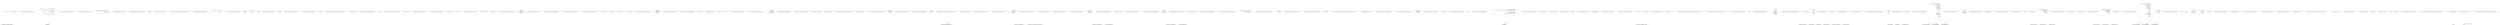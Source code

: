 digraph  {
n162 [label=json, span=""];
n0 [cluster="Newtonsoft.Json.Tests.Converters.StringEnumConverterTests.NamedEnumDuplicateTest()", label="Entry Newtonsoft.Json.Tests.Converters.StringEnumConverterTests.NamedEnumDuplicateTest()", span="104-104"];
n1 [cluster="Newtonsoft.Json.Tests.Converters.StringEnumConverterTests.NamedEnumDuplicateTest()", label="ExceptionAssert.Throws<Exception>(''Enum name 'Third' already exists on enum 'NamedEnumDuplicate'.'',\r\n                () =>\r\n                {\r\n                    EnumContainer<NamedEnumDuplicate> c = new EnumContainer<NamedEnumDuplicate>\r\n                    {\r\n                        Enum = NamedEnumDuplicate.First\r\n                    };\r\n\r\n                    JsonConvert.SerializeObject(c, Formatting.Indented, new StringEnumConverter());\r\n                })", span="106-115"];
n2 [cluster="Newtonsoft.Json.Tests.Converters.StringEnumConverterTests.NamedEnumDuplicateTest()", label="Exit Newtonsoft.Json.Tests.Converters.StringEnumConverterTests.NamedEnumDuplicateTest()", span="104-104"];
n3 [cluster="Newtonsoft.Json.Tests.ExceptionAssert.Throws<TException>(string, System.Action)", label="Entry Newtonsoft.Json.Tests.ExceptionAssert.Throws<TException>(string, System.Action)", span="175-175"];
n4 [cluster="lambda expression", label="Entry lambda expression", span="107-115"];
n5 [cluster="lambda expression", label="EnumContainer<NamedEnumDuplicate> c = new EnumContainer<NamedEnumDuplicate>\r\n                    {\r\n                        Enum = NamedEnumDuplicate.First\r\n                    }", span="109-112"];
n6 [cluster="lambda expression", label="JsonConvert.SerializeObject(c, Formatting.Indented, new StringEnumConverter())", span="114-114"];
n8 [cluster="Newtonsoft.Json.Tests.Converters.StringEnumConverterTests.EnumContainer<T>.EnumContainer()", label="Entry Newtonsoft.Json.Tests.Converters.StringEnumConverterTests.EnumContainer<T>.EnumContainer()", span="54-54"];
n7 [cluster="lambda expression", label="Exit lambda expression", span="107-115"];
n9 [cluster="Newtonsoft.Json.Converters.StringEnumConverter.StringEnumConverter()", label="Entry Newtonsoft.Json.Converters.StringEnumConverter.StringEnumConverter()", span="62-62"];
n10 [cluster="Newtonsoft.Json.JsonConvert.SerializeObject(object, Newtonsoft.Json.Formatting, params Newtonsoft.Json.JsonConverter[])", label="Entry Newtonsoft.Json.JsonConvert.SerializeObject(object, Newtonsoft.Json.Formatting, params Newtonsoft.Json.JsonConverter[])", span="539-539"];
n11 [cluster="Newtonsoft.Json.Tests.Converters.StringEnumConverterTests.SerializeNameEnumTest()", label="Entry Newtonsoft.Json.Tests.Converters.StringEnumConverterTests.SerializeNameEnumTest()", span="119-119"];
n12 [cluster="Newtonsoft.Json.Tests.Converters.StringEnumConverterTests.SerializeNameEnumTest()", label="EnumContainer<NamedEnum> c = new EnumContainer<NamedEnum>\r\n            {\r\n                Enum = NamedEnum.First\r\n            }", span="121-124"];
n13 [cluster="Newtonsoft.Json.Tests.Converters.StringEnumConverterTests.SerializeNameEnumTest()", label="string json = JsonConvert.SerializeObject(c, Formatting.Indented, new StringEnumConverter())", span="126-126"];
n14 [cluster="Newtonsoft.Json.Tests.Converters.StringEnumConverterTests.SerializeNameEnumTest()", label="Assert.AreEqual(@''{\r\n  ''''Enum'''': ''''@first''''\r\n}'', json)", span="127-129"];
n15 [cluster="Newtonsoft.Json.Tests.Converters.StringEnumConverterTests.SerializeNameEnumTest()", label="c = new EnumContainer<NamedEnum>\r\n            {\r\n                Enum = NamedEnum.Third\r\n            }", span="131-134"];
n19 [cluster="Unk.AreEqual", label="Entry Unk.AreEqual", span=""];
n16 [cluster="Newtonsoft.Json.Tests.Converters.StringEnumConverterTests.SerializeNameEnumTest()", label="json = JsonConvert.SerializeObject(c, Formatting.Indented, new StringEnumConverter())", span="136-136"];
n17 [cluster="Newtonsoft.Json.Tests.Converters.StringEnumConverterTests.SerializeNameEnumTest()", label="Assert.AreEqual(@''{\r\n  ''''Enum'''': ''''Third''''\r\n}'', json)", span="137-139"];
n18 [cluster="Newtonsoft.Json.Tests.Converters.StringEnumConverterTests.SerializeNameEnumTest()", label="Exit Newtonsoft.Json.Tests.Converters.StringEnumConverterTests.SerializeNameEnumTest()", span="119-119"];
n20 [cluster="Newtonsoft.Json.Tests.Converters.StringEnumConverterTests.DeserializeNameEnumTest()", label="Entry Newtonsoft.Json.Tests.Converters.StringEnumConverterTests.DeserializeNameEnumTest()", span="143-143"];
n21 [cluster="Newtonsoft.Json.Tests.Converters.StringEnumConverterTests.DeserializeNameEnumTest()", label="string json = @''{\r\n  ''''Enum'''': ''''@first''''\r\n}''", span="145-147"];
n22 [cluster="Newtonsoft.Json.Tests.Converters.StringEnumConverterTests.DeserializeNameEnumTest()", label="EnumContainer<NamedEnum> c = JsonConvert.DeserializeObject<EnumContainer<NamedEnum>>(json, new StringEnumConverter())", span="149-149"];
n23 [cluster="Newtonsoft.Json.Tests.Converters.StringEnumConverterTests.DeserializeNameEnumTest()", label="Assert.AreEqual(NamedEnum.First, c.Enum)", span="150-150"];
n28 [cluster="Newtonsoft.Json.JsonConvert.DeserializeObject<T>(string, params Newtonsoft.Json.JsonConverter[])", label="Entry Newtonsoft.Json.JsonConvert.DeserializeObject<T>(string, params Newtonsoft.Json.JsonConverter[])", span="771-771"];
n24 [cluster="Newtonsoft.Json.Tests.Converters.StringEnumConverterTests.DeserializeNameEnumTest()", label="json = @''{\r\n  ''''Enum'''': ''''Third''''\r\n}''", span="152-154"];
n25 [cluster="Newtonsoft.Json.Tests.Converters.StringEnumConverterTests.DeserializeNameEnumTest()", label="c = JsonConvert.DeserializeObject<EnumContainer<NamedEnum>>(json, new StringEnumConverter())", span="156-156"];
n26 [cluster="Newtonsoft.Json.Tests.Converters.StringEnumConverterTests.DeserializeNameEnumTest()", label="Assert.AreEqual(NamedEnum.Third, c.Enum)", span="157-157"];
n27 [cluster="Newtonsoft.Json.Tests.Converters.StringEnumConverterTests.DeserializeNameEnumTest()", label="Exit Newtonsoft.Json.Tests.Converters.StringEnumConverterTests.DeserializeNameEnumTest()", span="143-143"];
n29 [cluster="Newtonsoft.Json.Tests.Converters.StringEnumConverterTests.SerializeEnumClass()", label="Entry Newtonsoft.Json.Tests.Converters.StringEnumConverterTests.SerializeEnumClass()", span="162-162"];
n30 [cluster="Newtonsoft.Json.Tests.Converters.StringEnumConverterTests.SerializeEnumClass()", label="EnumClass enumClass = new EnumClass()", span="164-164"];
n31 [cluster="Newtonsoft.Json.Tests.Converters.StringEnumConverterTests.SerializeEnumClass()", label="enumClass.StoreColor = StoreColor.Red", span="165-165"];
n37 [cluster="Newtonsoft.Json.Tests.Converters.StringEnumConverterTests.EnumClass.EnumClass()", label="Entry Newtonsoft.Json.Tests.Converters.StringEnumConverterTests.EnumClass.EnumClass()", span="47-47"];
n32 [cluster="Newtonsoft.Json.Tests.Converters.StringEnumConverterTests.SerializeEnumClass()", label="enumClass.NullableStoreColor1 = StoreColor.White", span="166-166"];
n33 [cluster="Newtonsoft.Json.Tests.Converters.StringEnumConverterTests.SerializeEnumClass()", label="enumClass.NullableStoreColor2 = null", span="167-167"];
n34 [cluster="Newtonsoft.Json.Tests.Converters.StringEnumConverterTests.SerializeEnumClass()", label="string json = JsonConvert.SerializeObject(enumClass, Formatting.Indented, new StringEnumConverter())", span="169-169"];
n35 [cluster="Newtonsoft.Json.Tests.Converters.StringEnumConverterTests.SerializeEnumClass()", label="Assert.AreEqual(@''{\r\n  ''''StoreColor'''': ''''Red'''',\r\n  ''''NullableStoreColor1'''': ''''White'''',\r\n  ''''NullableStoreColor2'''': null\r\n}'', json)", span="171-175"];
n36 [cluster="Newtonsoft.Json.Tests.Converters.StringEnumConverterTests.SerializeEnumClass()", label="Exit Newtonsoft.Json.Tests.Converters.StringEnumConverterTests.SerializeEnumClass()", span="162-162"];
n38 [cluster="Newtonsoft.Json.Tests.Converters.StringEnumConverterTests.SerializeEnumClassWithCamelCase()", label="Entry Newtonsoft.Json.Tests.Converters.StringEnumConverterTests.SerializeEnumClassWithCamelCase()", span="179-179"];
n45 [cluster="Newtonsoft.Json.Tests.Converters.StringEnumConverterTests.SerializeEnumClassWithCamelCase()", label="Exit Newtonsoft.Json.Tests.Converters.StringEnumConverterTests.SerializeEnumClassWithCamelCase()", span="179-179"];
n46 [cluster="Newtonsoft.Json.Tests.Converters.StringEnumConverterTests.SerializeEnumClassUndefined()", label="Entry Newtonsoft.Json.Tests.Converters.StringEnumConverterTests.SerializeEnumClassUndefined()", span="196-196"];
n47 [cluster="Newtonsoft.Json.Tests.Converters.StringEnumConverterTests.SerializeEnumClassUndefined()", label="EnumClass enumClass = new EnumClass()", span="198-198"];
n48 [cluster="Newtonsoft.Json.Tests.Converters.StringEnumConverterTests.SerializeEnumClassUndefined()", label="enumClass.StoreColor = (StoreColor)1000", span="199-199"];
n49 [cluster="Newtonsoft.Json.Tests.Converters.StringEnumConverterTests.SerializeEnumClassUndefined()", label="enumClass.NullableStoreColor1 = (StoreColor)1000", span="200-200"];
n50 [cluster="Newtonsoft.Json.Tests.Converters.StringEnumConverterTests.SerializeEnumClassUndefined()", label="enumClass.NullableStoreColor2 = null", span="201-201"];
n51 [cluster="Newtonsoft.Json.Tests.Converters.StringEnumConverterTests.SerializeEnumClassUndefined()", label="string json = JsonConvert.SerializeObject(enumClass, Formatting.Indented, new StringEnumConverter())", span="203-203"];
n52 [cluster="Newtonsoft.Json.Tests.Converters.StringEnumConverterTests.SerializeEnumClassUndefined()", label="Assert.AreEqual(@''{\r\n  ''''StoreColor'''': 1000,\r\n  ''''NullableStoreColor1'''': 1000,\r\n  ''''NullableStoreColor2'''': null\r\n}'', json)", span="205-209"];
n53 [cluster="Newtonsoft.Json.Tests.Converters.StringEnumConverterTests.SerializeEnumClassUndefined()", label="Exit Newtonsoft.Json.Tests.Converters.StringEnumConverterTests.SerializeEnumClassUndefined()", span="196-196"];
n54 [cluster="Newtonsoft.Json.Tests.Converters.StringEnumConverterTests.SerializeFlagEnum()", label="Entry Newtonsoft.Json.Tests.Converters.StringEnumConverterTests.SerializeFlagEnum()", span="213-213"];
n55 [cluster="Newtonsoft.Json.Tests.Converters.StringEnumConverterTests.SerializeFlagEnum()", label="EnumClass enumClass = new EnumClass()", span="215-215"];
n56 [cluster="Newtonsoft.Json.Tests.Converters.StringEnumConverterTests.SerializeFlagEnum()", label="enumClass.StoreColor = StoreColor.Red | StoreColor.White", span="216-216"];
n57 [cluster="Newtonsoft.Json.Tests.Converters.StringEnumConverterTests.SerializeFlagEnum()", label="enumClass.NullableStoreColor1 = StoreColor.White & StoreColor.Yellow", span="217-217"];
n58 [cluster="Newtonsoft.Json.Tests.Converters.StringEnumConverterTests.SerializeFlagEnum()", label="enumClass.NullableStoreColor2 = StoreColor.Red | StoreColor.White | StoreColor.Black", span="218-218"];
n59 [cluster="Newtonsoft.Json.Tests.Converters.StringEnumConverterTests.SerializeFlagEnum()", label="string json = JsonConvert.SerializeObject(enumClass, Formatting.Indented, new StringEnumConverter())", span="220-220"];
n60 [cluster="Newtonsoft.Json.Tests.Converters.StringEnumConverterTests.SerializeFlagEnum()", label="Assert.AreEqual(@''{\r\n  ''''StoreColor'''': ''''Red, White'''',\r\n  ''''NullableStoreColor1'''': 0,\r\n  ''''NullableStoreColor2'''': ''''Black, Red, White''''\r\n}'', json)", span="222-226"];
n61 [cluster="Newtonsoft.Json.Tests.Converters.StringEnumConverterTests.SerializeFlagEnum()", label="Exit Newtonsoft.Json.Tests.Converters.StringEnumConverterTests.SerializeFlagEnum()", span="213-213"];
n62 [cluster="Newtonsoft.Json.Tests.Converters.StringEnumConverterTests.SerializeNegativeEnum()", label="Entry Newtonsoft.Json.Tests.Converters.StringEnumConverterTests.SerializeNegativeEnum()", span="230-230"];
n63 [cluster="Newtonsoft.Json.Tests.Converters.StringEnumConverterTests.SerializeNegativeEnum()", label="NegativeEnumClass negativeEnumClass = new NegativeEnumClass()", span="232-232"];
n64 [cluster="Newtonsoft.Json.Tests.Converters.StringEnumConverterTests.SerializeNegativeEnum()", label="negativeEnumClass.Value1 = NegativeEnum.Negative", span="233-233"];
n69 [cluster="Newtonsoft.Json.Tests.Converters.StringEnumConverterTests.NegativeEnumClass.NegativeEnumClass()", label="Entry Newtonsoft.Json.Tests.Converters.StringEnumConverterTests.NegativeEnumClass.NegativeEnumClass()", span="96-96"];
n65 [cluster="Newtonsoft.Json.Tests.Converters.StringEnumConverterTests.SerializeNegativeEnum()", label="negativeEnumClass.Value2 = (NegativeEnum)int.MinValue", span="234-234"];
n66 [cluster="Newtonsoft.Json.Tests.Converters.StringEnumConverterTests.SerializeNegativeEnum()", label="string json = JsonConvert.SerializeObject(negativeEnumClass, Formatting.Indented, new StringEnumConverter())", span="236-236"];
n67 [cluster="Newtonsoft.Json.Tests.Converters.StringEnumConverterTests.SerializeNegativeEnum()", label="Assert.AreEqual(@''{\r\n  ''''Value1'''': ''''Negative'''',\r\n  ''''Value2'''': -2147483648\r\n}'', json)", span="238-241"];
n68 [cluster="Newtonsoft.Json.Tests.Converters.StringEnumConverterTests.SerializeNegativeEnum()", label="Exit Newtonsoft.Json.Tests.Converters.StringEnumConverterTests.SerializeNegativeEnum()", span="230-230"];
n70 [cluster="Newtonsoft.Json.Tests.Converters.StringEnumConverterTests.DeserializeNegativeEnum()", label="Entry Newtonsoft.Json.Tests.Converters.StringEnumConverterTests.DeserializeNegativeEnum()", span="245-245"];
n71 [cluster="Newtonsoft.Json.Tests.Converters.StringEnumConverterTests.DeserializeNegativeEnum()", label="string json = @''{\r\n  ''''Value1'''': ''''Negative'''',\r\n  ''''Value2'''': -2147483648\r\n}''", span="247-250"];
n72 [cluster="Newtonsoft.Json.Tests.Converters.StringEnumConverterTests.DeserializeNegativeEnum()", label="NegativeEnumClass negativeEnumClass = JsonConvert.DeserializeObject<NegativeEnumClass>(json, new StringEnumConverter())", span="252-252"];
n73 [cluster="Newtonsoft.Json.Tests.Converters.StringEnumConverterTests.DeserializeNegativeEnum()", label="Assert.AreEqual(NegativeEnum.Negative, negativeEnumClass.Value1)", span="254-254"];
n74 [cluster="Newtonsoft.Json.Tests.Converters.StringEnumConverterTests.DeserializeNegativeEnum()", label="Assert.AreEqual((NegativeEnum)int.MinValue, negativeEnumClass.Value2)", span="255-255"];
n75 [cluster="Newtonsoft.Json.Tests.Converters.StringEnumConverterTests.DeserializeNegativeEnum()", label="Exit Newtonsoft.Json.Tests.Converters.StringEnumConverterTests.DeserializeNegativeEnum()", span="245-245"];
n76 [cluster="Newtonsoft.Json.Tests.Converters.StringEnumConverterTests.DeserializeFlagEnum()", label="Entry Newtonsoft.Json.Tests.Converters.StringEnumConverterTests.DeserializeFlagEnum()", span="259-259"];
n77 [cluster="Newtonsoft.Json.Tests.Converters.StringEnumConverterTests.DeserializeFlagEnum()", label="string json = @''{\r\n  ''''StoreColor'''': ''''Red, White'''',\r\n  ''''NullableStoreColor1'''': 0,\r\n  ''''NullableStoreColor2'''': ''''black, Red, White''''\r\n}''", span="261-265"];
n78 [cluster="Newtonsoft.Json.Tests.Converters.StringEnumConverterTests.DeserializeFlagEnum()", label="EnumClass enumClass = JsonConvert.DeserializeObject<EnumClass>(json, new StringEnumConverter())", span="267-267"];
n79 [cluster="Newtonsoft.Json.Tests.Converters.StringEnumConverterTests.DeserializeFlagEnum()", label="Assert.AreEqual(StoreColor.Red | StoreColor.White, enumClass.StoreColor)", span="269-269"];
n80 [cluster="Newtonsoft.Json.Tests.Converters.StringEnumConverterTests.DeserializeFlagEnum()", label="Assert.AreEqual((StoreColor)0, enumClass.NullableStoreColor1)", span="270-270"];
n81 [cluster="Newtonsoft.Json.Tests.Converters.StringEnumConverterTests.DeserializeFlagEnum()", label="Assert.AreEqual(StoreColor.Red | StoreColor.White | StoreColor.Black, enumClass.NullableStoreColor2)", span="271-271"];
n82 [cluster="Newtonsoft.Json.Tests.Converters.StringEnumConverterTests.DeserializeFlagEnum()", label="Exit Newtonsoft.Json.Tests.Converters.StringEnumConverterTests.DeserializeFlagEnum()", span="259-259"];
n83 [cluster="Newtonsoft.Json.Tests.Converters.StringEnumConverterTests.DeserializeEnumClass()", label="Entry Newtonsoft.Json.Tests.Converters.StringEnumConverterTests.DeserializeEnumClass()", span="275-275"];
n84 [cluster="Newtonsoft.Json.Tests.Converters.StringEnumConverterTests.DeserializeEnumClass()", label="string json = @''{\r\n  ''''StoreColor'''': ''''Red'''',\r\n  ''''NullableStoreColor1'''': ''''White'''',\r\n  ''''NullableStoreColor2'''': null\r\n}''", span="277-281"];
n85 [cluster="Newtonsoft.Json.Tests.Converters.StringEnumConverterTests.DeserializeEnumClass()", label="EnumClass enumClass = JsonConvert.DeserializeObject<EnumClass>(json, new StringEnumConverter())", span="283-283"];
n86 [cluster="Newtonsoft.Json.Tests.Converters.StringEnumConverterTests.DeserializeEnumClass()", label="Assert.AreEqual(StoreColor.Red, enumClass.StoreColor)", span="285-285"];
n87 [cluster="Newtonsoft.Json.Tests.Converters.StringEnumConverterTests.DeserializeEnumClass()", label="Assert.AreEqual(StoreColor.White, enumClass.NullableStoreColor1)", span="286-286"];
n88 [cluster="Newtonsoft.Json.Tests.Converters.StringEnumConverterTests.DeserializeEnumClass()", label="Assert.AreEqual(null, enumClass.NullableStoreColor2)", span="287-287"];
n89 [cluster="Newtonsoft.Json.Tests.Converters.StringEnumConverterTests.DeserializeEnumClass()", label="Exit Newtonsoft.Json.Tests.Converters.StringEnumConverterTests.DeserializeEnumClass()", span="275-275"];
n90 [cluster="Newtonsoft.Json.Tests.Converters.StringEnumConverterTests.DeserializeEnumClassUndefined()", label="Entry Newtonsoft.Json.Tests.Converters.StringEnumConverterTests.DeserializeEnumClassUndefined()", span="291-291"];
n91 [cluster="Newtonsoft.Json.Tests.Converters.StringEnumConverterTests.DeserializeEnumClassUndefined()", label="string json = @''{\r\n  ''''StoreColor'''': 1000,\r\n  ''''NullableStoreColor1'''': 1000,\r\n  ''''NullableStoreColor2'''': null\r\n}''", span="293-297"];
n92 [cluster="Newtonsoft.Json.Tests.Converters.StringEnumConverterTests.DeserializeEnumClassUndefined()", label="EnumClass enumClass = JsonConvert.DeserializeObject<EnumClass>(json, new StringEnumConverter())", span="299-299"];
n93 [cluster="Newtonsoft.Json.Tests.Converters.StringEnumConverterTests.DeserializeEnumClassUndefined()", label="Assert.AreEqual((StoreColor)1000, enumClass.StoreColor)", span="301-301"];
n94 [cluster="Newtonsoft.Json.Tests.Converters.StringEnumConverterTests.DeserializeEnumClassUndefined()", label="Assert.AreEqual((StoreColor)1000, enumClass.NullableStoreColor1)", span="302-302"];
n95 [cluster="Newtonsoft.Json.Tests.Converters.StringEnumConverterTests.DeserializeEnumClassUndefined()", label="Assert.AreEqual(null, enumClass.NullableStoreColor2)", span="303-303"];
n96 [cluster="Newtonsoft.Json.Tests.Converters.StringEnumConverterTests.DeserializeEnumClassUndefined()", label="Exit Newtonsoft.Json.Tests.Converters.StringEnumConverterTests.DeserializeEnumClassUndefined()", span="291-291"];
n97 [cluster="Newtonsoft.Json.Tests.Converters.StringEnumConverterTests.CamelCaseTextFlagEnumSerialization()", label="Entry Newtonsoft.Json.Tests.Converters.StringEnumConverterTests.CamelCaseTextFlagEnumSerialization()", span="307-307"];
n98 [cluster="Newtonsoft.Json.Tests.Converters.StringEnumConverterTests.CamelCaseTextFlagEnumSerialization()", label="EnumContainer<FlagsTestEnum> c = new EnumContainer<FlagsTestEnum>\r\n            {\r\n                Enum = FlagsTestEnum.First | FlagsTestEnum.Second\r\n            }", span="309-312"];
n99 [cluster="Newtonsoft.Json.Tests.Converters.StringEnumConverterTests.CamelCaseTextFlagEnumSerialization()", label="string json = JsonConvert.SerializeObject(c, Formatting.Indented, new StringEnumConverter { CamelCaseText = true })", span="314-314"];
n100 [cluster="Newtonsoft.Json.Tests.Converters.StringEnumConverterTests.CamelCaseTextFlagEnumSerialization()", label="Assert.AreEqual(@''{\r\n  ''''Enum'''': ''''first, second''''\r\n}'', json)", span="315-317"];
n101 [cluster="Newtonsoft.Json.Tests.Converters.StringEnumConverterTests.CamelCaseTextFlagEnumSerialization()", label="Exit Newtonsoft.Json.Tests.Converters.StringEnumConverterTests.CamelCaseTextFlagEnumSerialization()", span="307-307"];
n102 [cluster="Newtonsoft.Json.Tests.Converters.StringEnumConverterTests.CamelCaseTextFlagEnumDeserialization()", label="Entry Newtonsoft.Json.Tests.Converters.StringEnumConverterTests.CamelCaseTextFlagEnumDeserialization()", span="321-321"];
n103 [cluster="Newtonsoft.Json.Tests.Converters.StringEnumConverterTests.CamelCaseTextFlagEnumDeserialization()", label="string json = @''{\r\n  ''''Enum'''': ''''first, second''''\r\n}''", span="323-325"];
n104 [cluster="Newtonsoft.Json.Tests.Converters.StringEnumConverterTests.CamelCaseTextFlagEnumDeserialization()", label="EnumContainer<FlagsTestEnum> c = JsonConvert.DeserializeObject<EnumContainer<FlagsTestEnum>>(json, new StringEnumConverter { CamelCaseText = true })", span="327-327"];
n105 [cluster="Newtonsoft.Json.Tests.Converters.StringEnumConverterTests.CamelCaseTextFlagEnumDeserialization()", label="Assert.AreEqual(FlagsTestEnum.First | FlagsTestEnum.Second, c.Enum)", span="328-328"];
n106 [cluster="Newtonsoft.Json.Tests.Converters.StringEnumConverterTests.CamelCaseTextFlagEnumDeserialization()", label="Exit Newtonsoft.Json.Tests.Converters.StringEnumConverterTests.CamelCaseTextFlagEnumDeserialization()", span="321-321"];
n107 [cluster="Newtonsoft.Json.Tests.Converters.StringEnumConverterTests.DeserializeEmptyStringIntoNullable()", label="Entry Newtonsoft.Json.Tests.Converters.StringEnumConverterTests.DeserializeEmptyStringIntoNullable()", span="332-332"];
n108 [cluster="Newtonsoft.Json.Tests.Converters.StringEnumConverterTests.DeserializeEmptyStringIntoNullable()", label="string json = @''{\r\n  ''''StoreColor'''': ''''Red'''',\r\n  ''''NullableStoreColor1'''': ''''White'''',\r\n  ''''NullableStoreColor2'''': ''''''''\r\n}''", span="334-338"];
n109 [cluster="Newtonsoft.Json.Tests.Converters.StringEnumConverterTests.DeserializeEmptyStringIntoNullable()", label="EnumClass c = JsonConvert.DeserializeObject<EnumClass>(json, new StringEnumConverter())", span="340-340"];
n110 [cluster="Newtonsoft.Json.Tests.Converters.StringEnumConverterTests.DeserializeEmptyStringIntoNullable()", label="Assert.IsNull(c.NullableStoreColor2)", span="341-341"];
n111 [cluster="Newtonsoft.Json.Tests.Converters.StringEnumConverterTests.DeserializeEmptyStringIntoNullable()", label="Exit Newtonsoft.Json.Tests.Converters.StringEnumConverterTests.DeserializeEmptyStringIntoNullable()", span="332-332"];
n112 [cluster="Unk.IsNull", label="Entry Unk.IsNull", span=""];
n113 [cluster="Newtonsoft.Json.Tests.Converters.StringEnumConverterTests.DeserializeInvalidString()", label="Entry Newtonsoft.Json.Tests.Converters.StringEnumConverterTests.DeserializeInvalidString()", span="345-345"];
n114 [cluster="Newtonsoft.Json.Tests.Converters.StringEnumConverterTests.DeserializeInvalidString()", label="string json = ''{ \''Value\'' : \''Three\'' }''", span="347-347"];
n115 [cluster="Newtonsoft.Json.Tests.Converters.StringEnumConverterTests.DeserializeInvalidString()", label="ExceptionAssert.Throws<JsonSerializationException>(\r\n                @''Error converting value ''''Three'''' to type 'Newtonsoft.Json.Tests.Converters.StringEnumConverterTests+MyEnum'. Path 'Value', line 1, position 19.'',\r\n                () =>\r\n                {\r\n                    var serializer = new JsonSerializer();\r\n                    serializer.Converters.Add(new StringEnumConverter());\r\n                    serializer.Deserialize<Bucket>(new JsonTextReader(new StringReader(json)));\r\n                })", span="349-356"];
n120 [cluster="lambda expression", label="serializer.Deserialize<Bucket>(new JsonTextReader(new StringReader(json)))", span="355-355"];
n116 [cluster="Newtonsoft.Json.Tests.Converters.StringEnumConverterTests.DeserializeInvalidString()", label="Exit Newtonsoft.Json.Tests.Converters.StringEnumConverterTests.DeserializeInvalidString()", span="345-345"];
n117 [cluster="lambda expression", label="Entry lambda expression", span="351-356"];
n118 [cluster="lambda expression", label="var serializer = new JsonSerializer()", span="353-353"];
n119 [cluster="lambda expression", label="serializer.Converters.Add(new StringEnumConverter())", span="354-354"];
n122 [cluster="Newtonsoft.Json.JsonSerializer.JsonSerializer()", label="Entry Newtonsoft.Json.JsonSerializer.JsonSerializer()", span="418-418"];
n123 [cluster="System.Collections.ObjectModel.Collection<T>.Add(T)", label="Entry System.Collections.ObjectModel.Collection<T>.Add(T)", span="0-0"];
n121 [cluster="lambda expression", label="Exit lambda expression", span="351-356"];
n124 [cluster="Newtonsoft.Json.JsonTextReader.JsonTextReader(System.IO.TextReader)", label="Entry Newtonsoft.Json.JsonTextReader.JsonTextReader(System.IO.TextReader)", span="73-73"];
n125 [cluster="System.IO.StringReader.StringReader(string)", label="Entry System.IO.StringReader.StringReader(string)", span="0-0"];
n126 [cluster="Newtonsoft.Json.JsonSerializer.Deserialize<T>(Newtonsoft.Json.JsonReader)", label="Entry Newtonsoft.Json.JsonSerializer.Deserialize<T>(Newtonsoft.Json.JsonReader)", span="638-638"];
n127 [cluster="Newtonsoft.Json.Tests.Converters.StringEnumConverterTests.DeserializeIntegerButNotAllowed()", label="Entry Newtonsoft.Json.Tests.Converters.StringEnumConverterTests.DeserializeIntegerButNotAllowed()", span="371-371"];
n128 [cluster="Newtonsoft.Json.Tests.Converters.StringEnumConverterTests.DeserializeIntegerButNotAllowed()", label="string json = ''{ \''Value\'' : 123 }''", span="373-373"];
n129 [cluster="Newtonsoft.Json.Tests.Converters.StringEnumConverterTests.DeserializeIntegerButNotAllowed()", label="var serializer = new JsonSerializer()", span="377-377"];
n131 [cluster="Newtonsoft.Json.Tests.Converters.StringEnumConverterTests.DeserializeIntegerButNotAllowed()", label="serializer.Deserialize<Bucket>(new JsonTextReader(new StringReader(json)))", span="379-379"];
n130 [cluster="Newtonsoft.Json.Tests.Converters.StringEnumConverterTests.DeserializeIntegerButNotAllowed()", label="serializer.Converters.Add(new StringEnumConverter { AllowIntegerValues = false })", span="378-378"];
n132 [cluster="Newtonsoft.Json.Tests.Converters.StringEnumConverterTests.DeserializeIntegerButNotAllowed()", label=JsonSerializationException, span="381-381"];
n136 [cluster="Newtonsoft.Json.Tests.Converters.StringEnumConverterTests.DeserializeIntegerButNotAllowed()", label="Assert.Fail()", span="389-389"];
n133 [cluster="Newtonsoft.Json.Tests.Converters.StringEnumConverterTests.DeserializeIntegerButNotAllowed()", label="Assert.AreEqual(''Error converting value 123 to type 'Newtonsoft.Json.Tests.Converters.StringEnumConverterTests+MyEnum'. Path 'Value', line 1, position 15.'', ex.Message)", span="383-383"];
n134 [cluster="Newtonsoft.Json.Tests.Converters.StringEnumConverterTests.DeserializeIntegerButNotAllowed()", label="Assert.AreEqual(@''Integer value 123 is not allowed. Path 'Value', line 1, position 15.'', ex.InnerException.Message)", span="384-384"];
n135 [cluster="Newtonsoft.Json.Tests.Converters.StringEnumConverterTests.DeserializeIntegerButNotAllowed()", label="return;", span="386-386"];
n137 [cluster="Newtonsoft.Json.Tests.Converters.StringEnumConverterTests.DeserializeIntegerButNotAllowed()", label="Exit Newtonsoft.Json.Tests.Converters.StringEnumConverterTests.DeserializeIntegerButNotAllowed()", span="371-371"];
n138 [cluster="Unk.Fail", label="Entry Unk.Fail", span=""];
n139 [cluster="Newtonsoft.Json.Tests.Converters.StringEnumConverterTests.EnumMemberPlusFlags()", label="Entry Newtonsoft.Json.Tests.Converters.StringEnumConverterTests.EnumMemberPlusFlags()", span="394-394"];
n140 [cluster="Newtonsoft.Json.Tests.Converters.StringEnumConverterTests.EnumMemberPlusFlags()", label="List<Foo> lfoo =\r\n                new List<Foo>\r\n                {\r\n                    Foo.Bat | Foo.SerializeAsBaz,\r\n                    Foo.FooBar,\r\n                    Foo.Bat,\r\n                    Foo.SerializeAsBaz,\r\n                    Foo.FooBar | Foo.SerializeAsBaz,\r\n                    (Foo)int.MaxValue\r\n                }", span="396-405"];
n141 [cluster="Newtonsoft.Json.Tests.Converters.StringEnumConverterTests.EnumMemberPlusFlags()", label="string json1 = JsonConvert.SerializeObject(lfoo, Formatting.Indented, new StringEnumConverter { CamelCaseText = true })", span="407-407"];
n160 [cluster="System.Collections.Generic.List<T>.List()", label="Entry System.Collections.Generic.List<T>.List()", span="0-0"];
n142 [cluster="Newtonsoft.Json.Tests.Converters.StringEnumConverterTests.EnumMemberPlusFlags()", label="Assert.AreEqual(@''[\r\n  ''''Bat, baz'''',\r\n  ''''foo_bar'''',\r\n  ''''Bat'''',\r\n  ''''baz'''',\r\n  ''''foo_bar, baz'''',\r\n  2147483647\r\n]'', json1)", span="409-416"];
n143 [cluster="Newtonsoft.Json.Tests.Converters.StringEnumConverterTests.EnumMemberPlusFlags()", label="IList<Foo> foos = JsonConvert.DeserializeObject<List<Foo>>(json1)", span="418-418"];
n144 [cluster="Newtonsoft.Json.Tests.Converters.StringEnumConverterTests.EnumMemberPlusFlags()", label="Assert.AreEqual(6, foos.Count)", span="420-420"];
n161 [cluster="Newtonsoft.Json.JsonConvert.DeserializeObject<T>(string)", label="Entry Newtonsoft.Json.JsonConvert.DeserializeObject<T>(string)", span="723-723"];
n145 [cluster="Newtonsoft.Json.Tests.Converters.StringEnumConverterTests.EnumMemberPlusFlags()", label="Assert.AreEqual(Foo.Bat | Foo.SerializeAsBaz, foos[0])", span="421-421"];
n146 [cluster="Newtonsoft.Json.Tests.Converters.StringEnumConverterTests.EnumMemberPlusFlags()", label="Assert.AreEqual(Foo.FooBar, foos[1])", span="422-422"];
n147 [cluster="Newtonsoft.Json.Tests.Converters.StringEnumConverterTests.EnumMemberPlusFlags()", label="Assert.AreEqual(Foo.Bat, foos[2])", span="423-423"];
n148 [cluster="Newtonsoft.Json.Tests.Converters.StringEnumConverterTests.EnumMemberPlusFlags()", label="Assert.AreEqual(Foo.SerializeAsBaz, foos[3])", span="424-424"];
n149 [cluster="Newtonsoft.Json.Tests.Converters.StringEnumConverterTests.EnumMemberPlusFlags()", label="Assert.AreEqual(Foo.FooBar | Foo.SerializeAsBaz, foos[4])", span="425-425"];
n150 [cluster="Newtonsoft.Json.Tests.Converters.StringEnumConverterTests.EnumMemberPlusFlags()", label="Assert.AreEqual((Foo)int.MaxValue, foos[5])", span="426-426"];
n151 [cluster="Newtonsoft.Json.Tests.Converters.StringEnumConverterTests.EnumMemberPlusFlags()", label="List<Bar> lbar = new List<Bar>() { Bar.FooBar, Bar.Bat, Bar.SerializeAsBaz }", span="428-428"];
n152 [cluster="Newtonsoft.Json.Tests.Converters.StringEnumConverterTests.EnumMemberPlusFlags()", label="string json2 = JsonConvert.SerializeObject(lbar, Formatting.Indented, new StringEnumConverter { CamelCaseText = true })", span="430-430"];
n153 [cluster="Newtonsoft.Json.Tests.Converters.StringEnumConverterTests.EnumMemberPlusFlags()", label="Assert.AreEqual(@''[\r\n  ''''foo_bar'''',\r\n  ''''Bat'''',\r\n  ''''baz''''\r\n]'', json2)", span="432-436"];
n154 [cluster="Newtonsoft.Json.Tests.Converters.StringEnumConverterTests.EnumMemberPlusFlags()", label="IList<Bar> bars = JsonConvert.DeserializeObject<List<Bar>>(json2)", span="438-438"];
n155 [cluster="Newtonsoft.Json.Tests.Converters.StringEnumConverterTests.EnumMemberPlusFlags()", label="Assert.AreEqual(3, bars.Count)", span="440-440"];
n156 [cluster="Newtonsoft.Json.Tests.Converters.StringEnumConverterTests.EnumMemberPlusFlags()", label="Assert.AreEqual(Bar.FooBar, bars[0])", span="441-441"];
n157 [cluster="Newtonsoft.Json.Tests.Converters.StringEnumConverterTests.EnumMemberPlusFlags()", label="Assert.AreEqual(Bar.Bat, bars[1])", span="442-442"];
n158 [cluster="Newtonsoft.Json.Tests.Converters.StringEnumConverterTests.EnumMemberPlusFlags()", label="Assert.AreEqual(Bar.SerializeAsBaz, bars[2])", span="443-443"];
n159 [cluster="Newtonsoft.Json.Tests.Converters.StringEnumConverterTests.EnumMemberPlusFlags()", label="Exit Newtonsoft.Json.Tests.Converters.StringEnumConverterTests.EnumMemberPlusFlags()", span="394-394"];
d1 [cluster="Newtonsoft.Json.Tests.Linq.JsonPath.QueryExpressionTests.AndExpressionTest()", color=green, community=0, label="CompositeExpression compositeExpression = new CompositeExpression\r\n            {\r\n                Operator = QueryOperator.And,\r\n                Expressions = new List<QueryExpression>\r\n                {\r\n                    new BooleanQueryExpression\r\n                    {\r\n                        Operator = QueryOperator.Exists,\r\n                        Path = new List<PathFilter>\r\n                        {\r\n                            new FieldFilter\r\n                            {\r\n                                Name = ''FirstName''\r\n                            }\r\n                        }\r\n                    },\r\n                    new BooleanQueryExpression\r\n                    {\r\n                        Operator = QueryOperator.Exists,\r\n                        Path = new List<PathFilter>\r\n                        {\r\n                            new FieldFilter\r\n                            {\r\n                                Name = ''LastName''\r\n                            }\r\n                        }\r\n                    }\r\n                }\r\n            }", prediction=0, span="51-79"];
d0 [cluster="Newtonsoft.Json.Tests.Linq.JsonPath.QueryExpressionTests.AndExpressionTest()", label="Entry Newtonsoft.Json.Tests.Linq.JsonPath.QueryExpressionTests.AndExpressionTest()", span="49-49"];
d2 [cluster="Newtonsoft.Json.Tests.Linq.JsonPath.QueryExpressionTests.AndExpressionTest()", label="JObject o1 = new JObject\r\n            {\r\n                { ''Title'', ''Title!'' },\r\n                { ''FirstName'', ''FirstName!'' },\r\n                { ''LastName'', ''LastName!'' }\r\n            }", span="81-86"];
d9 [cluster="Newtonsoft.Json.Linq.JsonPath.CompositeExpression.CompositeExpression()", label="Entry Newtonsoft.Json.Linq.JsonPath.CompositeExpression.CompositeExpression()", span="33-33"];
d10 [cluster="System.Collections.Generic.List<T>.List()", label="Entry System.Collections.Generic.List<T>.List()", span="0-0"];
d11 [cluster="Newtonsoft.Json.Linq.JsonPath.BooleanQueryExpression.BooleanQueryExpression()", label="Entry Newtonsoft.Json.Linq.JsonPath.BooleanQueryExpression.BooleanQueryExpression()", span="66-66"];
d12 [cluster="Newtonsoft.Json.Linq.JsonPath.FieldFilter.FieldFilter()", label="Entry Newtonsoft.Json.Linq.JsonPath.FieldFilter.FieldFilter()", span="6-6"];
d3 [cluster="Newtonsoft.Json.Tests.Linq.JsonPath.QueryExpressionTests.AndExpressionTest()", label="Assert.IsTrue(compositeExpression.IsMatch(o1))", span="88-88"];
d5 [cluster="Newtonsoft.Json.Tests.Linq.JsonPath.QueryExpressionTests.AndExpressionTest()", label="Assert.IsFalse(compositeExpression.IsMatch(o2))", span="96-96"];
d7 [cluster="Newtonsoft.Json.Tests.Linq.JsonPath.QueryExpressionTests.AndExpressionTest()", label="Assert.IsFalse(compositeExpression.IsMatch(o3))", span="103-103"];
d6 [cluster="Newtonsoft.Json.Tests.Linq.JsonPath.QueryExpressionTests.AndExpressionTest()", color=green, community=0, label="JObject o3 = new JObject\r\n            {\r\n                { ''Title'', ''Title!'' }\r\n            }", prediction=1, span="98-101"];
d13 [cluster="Newtonsoft.Json.Linq.JObject.JObject()", label="Entry Newtonsoft.Json.Linq.JObject.JObject()", span="88-88"];
d27 [cluster="Newtonsoft.Json.Tests.Linq.JsonPath.QueryExpressionTests.BooleanExpressionTest()", color=green, community=0, label="BooleanQueryExpression e1 = new BooleanQueryExpression\r\n            {\r\n                Operator = QueryOperator.LessThan,\r\n                Value = new JValue(3),\r\n                Path = new List<PathFilter>\r\n                {\r\n                    new ArrayIndexFilter()\r\n                }\r\n            }", prediction=2, span="167-175"];
d26 [cluster="Newtonsoft.Json.Tests.Linq.JsonPath.QueryExpressionTests.BooleanExpressionTest()", label="Entry Newtonsoft.Json.Tests.Linq.JsonPath.QueryExpressionTests.BooleanExpressionTest()", span="165-165"];
d28 [cluster="Newtonsoft.Json.Tests.Linq.JsonPath.QueryExpressionTests.BooleanExpressionTest()", label="Assert.IsTrue(e1.IsMatch(new JArray(1, 2, 3, 4, 5)))", span="177-177"];
d38 [cluster="Newtonsoft.Json.Linq.JValue.JValue(long)", label="Entry Newtonsoft.Json.Linq.JValue.JValue(long)", span="70-70"];
d39 [cluster="Newtonsoft.Json.Linq.JsonPath.ArrayIndexFilter.ArrayIndexFilter()", label="Entry Newtonsoft.Json.Linq.JsonPath.ArrayIndexFilter.ArrayIndexFilter()", span="6-6"];
d29 [cluster="Newtonsoft.Json.Tests.Linq.JsonPath.QueryExpressionTests.BooleanExpressionTest()", label="Assert.IsTrue(e1.IsMatch(new JArray(2, 3, 4, 5)))", span="178-178"];
d30 [cluster="Newtonsoft.Json.Tests.Linq.JsonPath.QueryExpressionTests.BooleanExpressionTest()", label="Assert.IsFalse(e1.IsMatch(new JArray(3, 4, 5)))", span="179-179"];
d31 [cluster="Newtonsoft.Json.Tests.Linq.JsonPath.QueryExpressionTests.BooleanExpressionTest()", label="Assert.IsFalse(e1.IsMatch(new JArray(4, 5)))", span="180-180"];
d32 [cluster="Newtonsoft.Json.Tests.Linq.JsonPath.QueryExpressionTests.BooleanExpressionTest()", color=green, community=0, label="BooleanQueryExpression e2 = new BooleanQueryExpression\r\n            {\r\n                Operator = QueryOperator.LessThanOrEquals,\r\n                Value = new JValue(3),\r\n                Path = new List<PathFilter>\r\n                {\r\n                    new ArrayIndexFilter()\r\n                }\r\n            }", prediction=3, span="182-190"];
d33 [cluster="Newtonsoft.Json.Tests.Linq.JsonPath.QueryExpressionTests.BooleanExpressionTest()", label="Assert.IsTrue(e2.IsMatch(new JArray(1, 2, 3, 4, 5)))", span="192-192"];
d34 [cluster="Newtonsoft.Json.Tests.Linq.JsonPath.QueryExpressionTests.BooleanExpressionTest()", label="Assert.IsTrue(e2.IsMatch(new JArray(2, 3, 4, 5)))", span="193-193"];
d35 [cluster="Newtonsoft.Json.Tests.Linq.JsonPath.QueryExpressionTests.BooleanExpressionTest()", label="Assert.IsTrue(e2.IsMatch(new JArray(3, 4, 5)))", span="194-194"];
d36 [cluster="Newtonsoft.Json.Tests.Linq.JsonPath.QueryExpressionTests.BooleanExpressionTest()", label="Assert.IsFalse(e2.IsMatch(new JArray(4, 5)))", span="195-195"];
d8 [cluster="Newtonsoft.Json.Tests.Linq.JsonPath.QueryExpressionTests.AndExpressionTest()", label="Exit Newtonsoft.Json.Tests.Linq.JsonPath.QueryExpressionTests.AndExpressionTest()", span="49-49"];
d18 [cluster="Newtonsoft.Json.Tests.Linq.JsonPath.QueryExpressionTests.OrExpressionTest()", label="CompositeExpression compositeExpression = new CompositeExpression\r\n            {\r\n                Operator = QueryOperator.Or,\r\n                Expressions = new List<QueryExpression>\r\n                {\r\n                    new BooleanQueryExpression\r\n                    {\r\n                        Operator = QueryOperator.Exists,\r\n                        Path = new List<PathFilter>\r\n                        {\r\n                            new FieldFilter\r\n                            {\r\n                                Name = ''FirstName''\r\n                            }\r\n                        }\r\n                    },\r\n                    new BooleanQueryExpression\r\n                    {\r\n                        Operator = QueryOperator.Exists,\r\n                        Path = new List<PathFilter>\r\n                        {\r\n                            new FieldFilter\r\n                            {\r\n                                Name = ''LastName''\r\n                            }\r\n                        }\r\n                    }\r\n                }\r\n            }", span="109-137"];
d4 [cluster="Newtonsoft.Json.Tests.Linq.JsonPath.QueryExpressionTests.AndExpressionTest()", label="JObject o2 = new JObject\r\n            {\r\n                { ''Title'', ''Title!'' },\r\n                { ''FirstName'', ''FirstName!'' }\r\n            }", span="90-94"];
d14 [cluster="Newtonsoft.Json.Linq.JsonPath.CompositeExpression.IsMatch(Newtonsoft.Json.Linq.JToken)", label="Entry Newtonsoft.Json.Linq.JsonPath.CompositeExpression.IsMatch(Newtonsoft.Json.Linq.JToken)", span="38-38"];
d15 [cluster="Unk.IsTrue", label="Entry Unk.IsTrue", span=""];
d16 [cluster="Unk.IsFalse", label="Entry Unk.IsFalse", span=""];
d19 [cluster="Newtonsoft.Json.Tests.Linq.JsonPath.QueryExpressionTests.OrExpressionTest()", label="JObject o1 = new JObject\r\n            {\r\n                { ''Title'', ''Title!'' },\r\n                { ''FirstName'', ''FirstName!'' },\r\n                { ''LastName'', ''LastName!'' }\r\n            }", span="139-144"];
d21 [cluster="Newtonsoft.Json.Tests.Linq.JsonPath.QueryExpressionTests.OrExpressionTest()", label="JObject o2 = new JObject\r\n            {\r\n                { ''Title'', ''Title!'' },\r\n                { ''FirstName'', ''FirstName!'' }\r\n            }", span="148-152"];
d23 [cluster="Newtonsoft.Json.Tests.Linq.JsonPath.QueryExpressionTests.OrExpressionTest()", label="JObject o3 = new JObject\r\n            {\r\n                { ''Title'', ''Title!'' }\r\n            }", span="156-159"];
d37 [cluster="Newtonsoft.Json.Tests.Linq.JsonPath.QueryExpressionTests.BooleanExpressionTest()", label="Exit Newtonsoft.Json.Tests.Linq.JsonPath.QueryExpressionTests.BooleanExpressionTest()", span="165-165"];
d40 [cluster="Newtonsoft.Json.Linq.JArray.JArray(params object[])", label="Entry Newtonsoft.Json.Linq.JArray.JArray(params object[])", span="82-82"];
d41 [cluster="Newtonsoft.Json.Linq.JsonPath.BooleanQueryExpression.IsMatch(Newtonsoft.Json.Linq.JToken)", label="Entry Newtonsoft.Json.Linq.JsonPath.BooleanQueryExpression.IsMatch(Newtonsoft.Json.Linq.JToken)", span="71-71"];
d17 [cluster="Newtonsoft.Json.Tests.Linq.JsonPath.QueryExpressionTests.OrExpressionTest()", label="Entry Newtonsoft.Json.Tests.Linq.JsonPath.QueryExpressionTests.OrExpressionTest()", span="107-107"];
d20 [cluster="Newtonsoft.Json.Tests.Linq.JsonPath.QueryExpressionTests.OrExpressionTest()", label="Assert.IsTrue(compositeExpression.IsMatch(o1))", span="146-146"];
d22 [cluster="Newtonsoft.Json.Tests.Linq.JsonPath.QueryExpressionTests.OrExpressionTest()", label="Assert.IsTrue(compositeExpression.IsMatch(o2))", span="154-154"];
d24 [cluster="Newtonsoft.Json.Tests.Linq.JsonPath.QueryExpressionTests.OrExpressionTest()", label="Assert.IsFalse(compositeExpression.IsMatch(o3))", span="161-161"];
d25 [cluster="Newtonsoft.Json.Tests.Linq.JsonPath.QueryExpressionTests.OrExpressionTest()", label="Exit Newtonsoft.Json.Tests.Linq.JsonPath.QueryExpressionTests.OrExpressionTest()", span="107-107"];
m1_0 [cluster="Newtonsoft.Json.TestConsole.Program.Main(string[])", file="Program.cs", label="Entry Newtonsoft.Json.TestConsole.Program.Main(string[])", span="34-34"];
m1_1 [cluster="Newtonsoft.Json.TestConsole.Program.Main(string[])", color=green, community=0, file="Program.cs", label="var attribute = (AssemblyFileVersionAttribute)typeof(JsonConvert).GetTypeInfo().Assembly.GetCustomAttribute(typeof(AssemblyFileVersionAttribute))", prediction=4, span="38-38"];
m1_2 [cluster="Newtonsoft.Json.TestConsole.Program.Main(string[])", color=green, community=0, file="Program.cs", label="Console.WriteLine(''Json.NET Version: '' + attribute.Version)", prediction=5, span="39-39"];
m1_3 [cluster="Newtonsoft.Json.TestConsole.Program.Main(string[])", file="Program.cs", label="new BenchmarkSwitcher(new [] { typeof(LowLevelBenchmarks) }).Run(new[] { ''*'' })", span="39-39"];
m1_4 [cluster="Newtonsoft.Json.TestConsole.Program.Main(string[])", file="Program.cs", label="Exit Newtonsoft.Json.TestConsole.Program.Main(string[])", span="34-34"];
m1_6 [cluster="System.Console.WriteLine(string)", file="Program.cs", label="Entry System.Console.WriteLine(string)", span="0-0"];
m1_5 [cluster="System.Diagnostics.FileVersionInfo.GetVersionInfo(string)", file="Program.cs", label="Entry System.Diagnostics.FileVersionInfo.GetVersionInfo(string)", span="0-0"];
m1_8 [cluster="Unk.Run", file="Program.cs", label="Entry Unk.Run", span=""];
m1_7 [cluster="BenchmarkSwitcher.cstr", file="Program.cs", label="Entry BenchmarkSwitcher.cstr", span=""];
m2_7 [cluster="Newtonsoft.Json.Linq.JsonPath.PathFilter.GetTokenIndex(Newtonsoft.Json.Linq.JToken, bool, int)", file="ThreadSafeStore.cs", label="Entry Newtonsoft.Json.Linq.JsonPath.PathFilter.GetTokenIndex(Newtonsoft.Json.Linq.JToken, bool, int)", span="10-10"];
m2_0 [cluster="Newtonsoft.Json.Linq.JsonPath.ArrayMultipleIndexFilter.ExecuteFilter(System.Collections.Generic.IEnumerable<Newtonsoft.Json.Linq.JToken>, bool)", file="ThreadSafeStore.cs", label="Entry Newtonsoft.Json.Linq.JsonPath.ArrayMultipleIndexFilter.ExecuteFilter(System.Collections.Generic.IEnumerable<Newtonsoft.Json.Linq.JToken>, bool)", span="8-8"];
m2_1 [cluster="Newtonsoft.Json.Linq.JsonPath.ArrayMultipleIndexFilter.ExecuteFilter(System.Collections.Generic.IEnumerable<Newtonsoft.Json.Linq.JToken>, bool)", file="ThreadSafeStore.cs", label=current, span="10-10"];
m2_5 [cluster="Newtonsoft.Json.Linq.JsonPath.ArrayMultipleIndexFilter.ExecuteFilter(System.Collections.Generic.IEnumerable<Newtonsoft.Json.Linq.JToken>, bool)", file="ThreadSafeStore.cs", label="yield return v;", span="18-18"];
m2_3 [cluster="Newtonsoft.Json.Linq.JsonPath.ArrayMultipleIndexFilter.ExecuteFilter(System.Collections.Generic.IEnumerable<Newtonsoft.Json.Linq.JToken>, bool)", file="ThreadSafeStore.cs", label="JToken v = GetTokenIndex(t, errorWhenNoMatch, i)", span="14-14"];
m2_2 [cluster="Newtonsoft.Json.Linq.JsonPath.ArrayMultipleIndexFilter.ExecuteFilter(System.Collections.Generic.IEnumerable<Newtonsoft.Json.Linq.JToken>, bool)", file="ThreadSafeStore.cs", label=Indexes, span="12-12"];
m2_4 [cluster="Newtonsoft.Json.Linq.JsonPath.ArrayMultipleIndexFilter.ExecuteFilter(System.Collections.Generic.IEnumerable<Newtonsoft.Json.Linq.JToken>, bool)", file="ThreadSafeStore.cs", label="v != null", span="16-16"];
m2_6 [cluster="Newtonsoft.Json.Linq.JsonPath.ArrayMultipleIndexFilter.ExecuteFilter(System.Collections.Generic.IEnumerable<Newtonsoft.Json.Linq.JToken>, bool)", file="ThreadSafeStore.cs", label="Exit Newtonsoft.Json.Linq.JsonPath.ArrayMultipleIndexFilter.ExecuteFilter(System.Collections.Generic.IEnumerable<Newtonsoft.Json.Linq.JToken>, bool)", span="8-8"];
m2_8 [file="ThreadSafeStore.cs", label="Newtonsoft.Json.Linq.JsonPath.ArrayMultipleIndexFilter", span=""];
n162 -> n120  [color=darkseagreen4, key=1, label=json, style=dashed];
n1 -> n4  [color=darkseagreen4, key=1, label="lambda expression", style=dashed];
n72 -> n74  [color=darkseagreen4, key=1, label=negativeEnumClass, style=dashed];
n78 -> n80  [color=darkseagreen4, key=1, label=enumClass, style=dashed];
n78 -> n81  [color=darkseagreen4, key=1, label=enumClass, style=dashed];
n85 -> n87  [color=darkseagreen4, key=1, label=enumClass, style=dashed];
n85 -> n88  [color=darkseagreen4, key=1, label=enumClass, style=dashed];
n92 -> n94  [color=darkseagreen4, key=1, label=enumClass, style=dashed];
n92 -> n95  [color=darkseagreen4, key=1, label=enumClass, style=dashed];
n114 -> n120  [color=darkseagreen4, key=1, label=json, style=dashed];
n115 -> n117  [color=darkseagreen4, key=1, label="lambda expression", style=dashed];
n118 -> n120  [color=darkseagreen4, key=1, label=serializer, style=dashed];
n128 -> n131  [color=darkseagreen4, key=1, label=json, style=dashed];
n129 -> n131  [color=darkseagreen4, key=1, label=serializer, style=dashed];
n143 -> n145  [color=darkseagreen4, key=1, label=foos, style=dashed];
n143 -> n146  [color=darkseagreen4, key=1, label=foos, style=dashed];
n143 -> n147  [color=darkseagreen4, key=1, label=foos, style=dashed];
n143 -> n148  [color=darkseagreen4, key=1, label=foos, style=dashed];
n143 -> n149  [color=darkseagreen4, key=1, label=foos, style=dashed];
n143 -> n150  [color=darkseagreen4, key=1, label=foos, style=dashed];
n154 -> n156  [color=darkseagreen4, key=1, label=bars, style=dashed];
n154 -> n157  [color=darkseagreen4, key=1, label=bars, style=dashed];
n154 -> n158  [color=darkseagreen4, key=1, label=bars, style=dashed];
d1 -> d3  [color=green, key=1, label=compositeExpression, style=dashed];
d1 -> d5  [color=green, key=1, label=compositeExpression, style=dashed];
d1 -> d7  [color=green, key=1, label=compositeExpression, style=dashed];
d27 -> d29  [color=green, key=1, label=e1, style=dashed];
d27 -> d30  [color=green, key=1, label=e1, style=dashed];
d27 -> d31  [color=green, key=1, label=e1, style=dashed];
d32 -> d34  [color=green, key=1, label=e2, style=dashed];
d32 -> d35  [color=green, key=1, label=e2, style=dashed];
d32 -> d36  [color=green, key=1, label=e2, style=dashed];
d18 -> d20  [color=darkseagreen4, key=1, label=compositeExpression, style=dashed];
d18 -> d22  [color=darkseagreen4, key=1, label=compositeExpression, style=dashed];
d18 -> d24  [color=darkseagreen4, key=1, label=compositeExpression, style=dashed];
m2_3 -> m2_5  [color=darkseagreen4, key=1, label=v, style=dashed];
m2_8 -> m2_2  [color=darkseagreen4, key=1, label="Newtonsoft.Json.Linq.JsonPath.ArrayMultipleIndexFilter", style=dashed];
}

